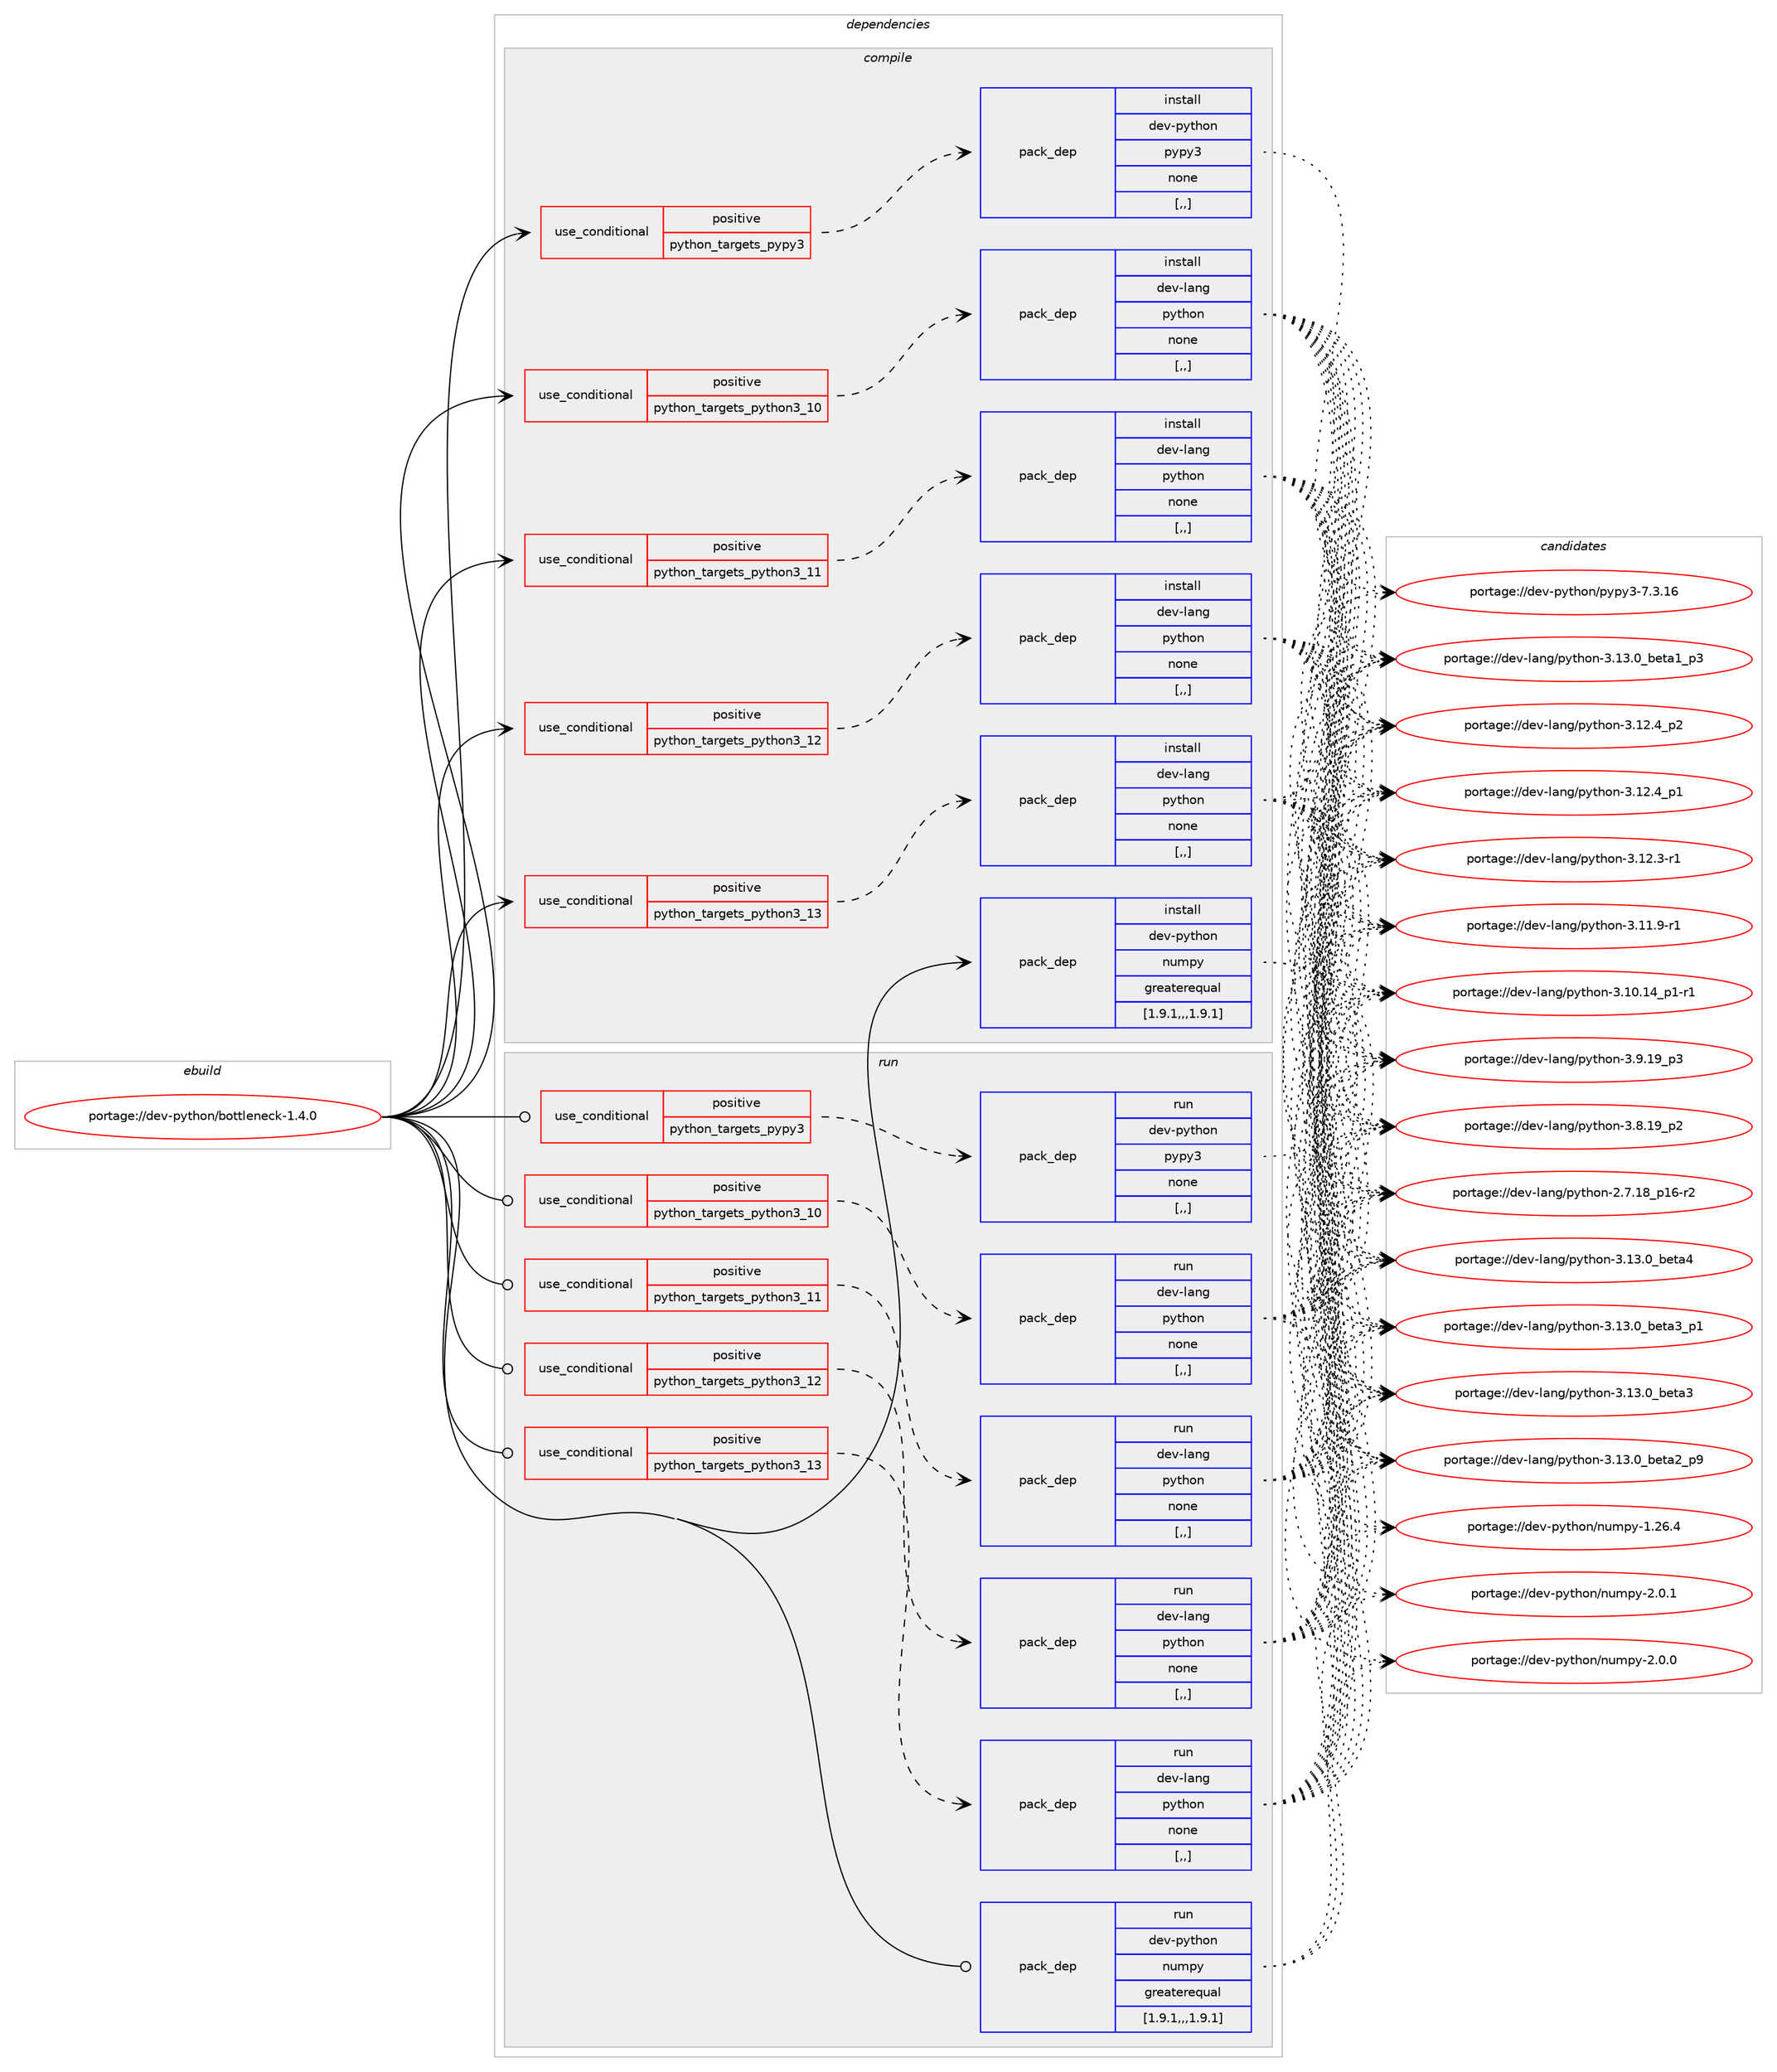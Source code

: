digraph prolog {

# *************
# Graph options
# *************

newrank=true;
concentrate=true;
compound=true;
graph [rankdir=LR,fontname=Helvetica,fontsize=10,ranksep=1.5];#, ranksep=2.5, nodesep=0.2];
edge  [arrowhead=vee];
node  [fontname=Helvetica,fontsize=10];

# **********
# The ebuild
# **********

subgraph cluster_leftcol {
color=gray;
label=<<i>ebuild</i>>;
id [label="portage://dev-python/bottleneck-1.4.0", color=red, width=4, href="../dev-python/bottleneck-1.4.0.svg"];
}

# ****************
# The dependencies
# ****************

subgraph cluster_midcol {
color=gray;
label=<<i>dependencies</i>>;
subgraph cluster_compile {
fillcolor="#eeeeee";
style=filled;
label=<<i>compile</i>>;
subgraph cond31479 {
dependency143318 [label=<<TABLE BORDER="0" CELLBORDER="1" CELLSPACING="0" CELLPADDING="4"><TR><TD ROWSPAN="3" CELLPADDING="10">use_conditional</TD></TR><TR><TD>positive</TD></TR><TR><TD>python_targets_pypy3</TD></TR></TABLE>>, shape=none, color=red];
subgraph pack110595 {
dependency143319 [label=<<TABLE BORDER="0" CELLBORDER="1" CELLSPACING="0" CELLPADDING="4" WIDTH="220"><TR><TD ROWSPAN="6" CELLPADDING="30">pack_dep</TD></TR><TR><TD WIDTH="110">install</TD></TR><TR><TD>dev-python</TD></TR><TR><TD>pypy3</TD></TR><TR><TD>none</TD></TR><TR><TD>[,,]</TD></TR></TABLE>>, shape=none, color=blue];
}
dependency143318:e -> dependency143319:w [weight=20,style="dashed",arrowhead="vee"];
}
id:e -> dependency143318:w [weight=20,style="solid",arrowhead="vee"];
subgraph cond31480 {
dependency143320 [label=<<TABLE BORDER="0" CELLBORDER="1" CELLSPACING="0" CELLPADDING="4"><TR><TD ROWSPAN="3" CELLPADDING="10">use_conditional</TD></TR><TR><TD>positive</TD></TR><TR><TD>python_targets_python3_10</TD></TR></TABLE>>, shape=none, color=red];
subgraph pack110596 {
dependency143321 [label=<<TABLE BORDER="0" CELLBORDER="1" CELLSPACING="0" CELLPADDING="4" WIDTH="220"><TR><TD ROWSPAN="6" CELLPADDING="30">pack_dep</TD></TR><TR><TD WIDTH="110">install</TD></TR><TR><TD>dev-lang</TD></TR><TR><TD>python</TD></TR><TR><TD>none</TD></TR><TR><TD>[,,]</TD></TR></TABLE>>, shape=none, color=blue];
}
dependency143320:e -> dependency143321:w [weight=20,style="dashed",arrowhead="vee"];
}
id:e -> dependency143320:w [weight=20,style="solid",arrowhead="vee"];
subgraph cond31481 {
dependency143322 [label=<<TABLE BORDER="0" CELLBORDER="1" CELLSPACING="0" CELLPADDING="4"><TR><TD ROWSPAN="3" CELLPADDING="10">use_conditional</TD></TR><TR><TD>positive</TD></TR><TR><TD>python_targets_python3_11</TD></TR></TABLE>>, shape=none, color=red];
subgraph pack110597 {
dependency143323 [label=<<TABLE BORDER="0" CELLBORDER="1" CELLSPACING="0" CELLPADDING="4" WIDTH="220"><TR><TD ROWSPAN="6" CELLPADDING="30">pack_dep</TD></TR><TR><TD WIDTH="110">install</TD></TR><TR><TD>dev-lang</TD></TR><TR><TD>python</TD></TR><TR><TD>none</TD></TR><TR><TD>[,,]</TD></TR></TABLE>>, shape=none, color=blue];
}
dependency143322:e -> dependency143323:w [weight=20,style="dashed",arrowhead="vee"];
}
id:e -> dependency143322:w [weight=20,style="solid",arrowhead="vee"];
subgraph cond31482 {
dependency143324 [label=<<TABLE BORDER="0" CELLBORDER="1" CELLSPACING="0" CELLPADDING="4"><TR><TD ROWSPAN="3" CELLPADDING="10">use_conditional</TD></TR><TR><TD>positive</TD></TR><TR><TD>python_targets_python3_12</TD></TR></TABLE>>, shape=none, color=red];
subgraph pack110598 {
dependency143325 [label=<<TABLE BORDER="0" CELLBORDER="1" CELLSPACING="0" CELLPADDING="4" WIDTH="220"><TR><TD ROWSPAN="6" CELLPADDING="30">pack_dep</TD></TR><TR><TD WIDTH="110">install</TD></TR><TR><TD>dev-lang</TD></TR><TR><TD>python</TD></TR><TR><TD>none</TD></TR><TR><TD>[,,]</TD></TR></TABLE>>, shape=none, color=blue];
}
dependency143324:e -> dependency143325:w [weight=20,style="dashed",arrowhead="vee"];
}
id:e -> dependency143324:w [weight=20,style="solid",arrowhead="vee"];
subgraph cond31483 {
dependency143326 [label=<<TABLE BORDER="0" CELLBORDER="1" CELLSPACING="0" CELLPADDING="4"><TR><TD ROWSPAN="3" CELLPADDING="10">use_conditional</TD></TR><TR><TD>positive</TD></TR><TR><TD>python_targets_python3_13</TD></TR></TABLE>>, shape=none, color=red];
subgraph pack110599 {
dependency143327 [label=<<TABLE BORDER="0" CELLBORDER="1" CELLSPACING="0" CELLPADDING="4" WIDTH="220"><TR><TD ROWSPAN="6" CELLPADDING="30">pack_dep</TD></TR><TR><TD WIDTH="110">install</TD></TR><TR><TD>dev-lang</TD></TR><TR><TD>python</TD></TR><TR><TD>none</TD></TR><TR><TD>[,,]</TD></TR></TABLE>>, shape=none, color=blue];
}
dependency143326:e -> dependency143327:w [weight=20,style="dashed",arrowhead="vee"];
}
id:e -> dependency143326:w [weight=20,style="solid",arrowhead="vee"];
subgraph pack110600 {
dependency143328 [label=<<TABLE BORDER="0" CELLBORDER="1" CELLSPACING="0" CELLPADDING="4" WIDTH="220"><TR><TD ROWSPAN="6" CELLPADDING="30">pack_dep</TD></TR><TR><TD WIDTH="110">install</TD></TR><TR><TD>dev-python</TD></TR><TR><TD>numpy</TD></TR><TR><TD>greaterequal</TD></TR><TR><TD>[1.9.1,,,1.9.1]</TD></TR></TABLE>>, shape=none, color=blue];
}
id:e -> dependency143328:w [weight=20,style="solid",arrowhead="vee"];
}
subgraph cluster_compileandrun {
fillcolor="#eeeeee";
style=filled;
label=<<i>compile and run</i>>;
}
subgraph cluster_run {
fillcolor="#eeeeee";
style=filled;
label=<<i>run</i>>;
subgraph cond31484 {
dependency143329 [label=<<TABLE BORDER="0" CELLBORDER="1" CELLSPACING="0" CELLPADDING="4"><TR><TD ROWSPAN="3" CELLPADDING="10">use_conditional</TD></TR><TR><TD>positive</TD></TR><TR><TD>python_targets_pypy3</TD></TR></TABLE>>, shape=none, color=red];
subgraph pack110601 {
dependency143330 [label=<<TABLE BORDER="0" CELLBORDER="1" CELLSPACING="0" CELLPADDING="4" WIDTH="220"><TR><TD ROWSPAN="6" CELLPADDING="30">pack_dep</TD></TR><TR><TD WIDTH="110">run</TD></TR><TR><TD>dev-python</TD></TR><TR><TD>pypy3</TD></TR><TR><TD>none</TD></TR><TR><TD>[,,]</TD></TR></TABLE>>, shape=none, color=blue];
}
dependency143329:e -> dependency143330:w [weight=20,style="dashed",arrowhead="vee"];
}
id:e -> dependency143329:w [weight=20,style="solid",arrowhead="odot"];
subgraph cond31485 {
dependency143331 [label=<<TABLE BORDER="0" CELLBORDER="1" CELLSPACING="0" CELLPADDING="4"><TR><TD ROWSPAN="3" CELLPADDING="10">use_conditional</TD></TR><TR><TD>positive</TD></TR><TR><TD>python_targets_python3_10</TD></TR></TABLE>>, shape=none, color=red];
subgraph pack110602 {
dependency143332 [label=<<TABLE BORDER="0" CELLBORDER="1" CELLSPACING="0" CELLPADDING="4" WIDTH="220"><TR><TD ROWSPAN="6" CELLPADDING="30">pack_dep</TD></TR><TR><TD WIDTH="110">run</TD></TR><TR><TD>dev-lang</TD></TR><TR><TD>python</TD></TR><TR><TD>none</TD></TR><TR><TD>[,,]</TD></TR></TABLE>>, shape=none, color=blue];
}
dependency143331:e -> dependency143332:w [weight=20,style="dashed",arrowhead="vee"];
}
id:e -> dependency143331:w [weight=20,style="solid",arrowhead="odot"];
subgraph cond31486 {
dependency143333 [label=<<TABLE BORDER="0" CELLBORDER="1" CELLSPACING="0" CELLPADDING="4"><TR><TD ROWSPAN="3" CELLPADDING="10">use_conditional</TD></TR><TR><TD>positive</TD></TR><TR><TD>python_targets_python3_11</TD></TR></TABLE>>, shape=none, color=red];
subgraph pack110603 {
dependency143334 [label=<<TABLE BORDER="0" CELLBORDER="1" CELLSPACING="0" CELLPADDING="4" WIDTH="220"><TR><TD ROWSPAN="6" CELLPADDING="30">pack_dep</TD></TR><TR><TD WIDTH="110">run</TD></TR><TR><TD>dev-lang</TD></TR><TR><TD>python</TD></TR><TR><TD>none</TD></TR><TR><TD>[,,]</TD></TR></TABLE>>, shape=none, color=blue];
}
dependency143333:e -> dependency143334:w [weight=20,style="dashed",arrowhead="vee"];
}
id:e -> dependency143333:w [weight=20,style="solid",arrowhead="odot"];
subgraph cond31487 {
dependency143335 [label=<<TABLE BORDER="0" CELLBORDER="1" CELLSPACING="0" CELLPADDING="4"><TR><TD ROWSPAN="3" CELLPADDING="10">use_conditional</TD></TR><TR><TD>positive</TD></TR><TR><TD>python_targets_python3_12</TD></TR></TABLE>>, shape=none, color=red];
subgraph pack110604 {
dependency143336 [label=<<TABLE BORDER="0" CELLBORDER="1" CELLSPACING="0" CELLPADDING="4" WIDTH="220"><TR><TD ROWSPAN="6" CELLPADDING="30">pack_dep</TD></TR><TR><TD WIDTH="110">run</TD></TR><TR><TD>dev-lang</TD></TR><TR><TD>python</TD></TR><TR><TD>none</TD></TR><TR><TD>[,,]</TD></TR></TABLE>>, shape=none, color=blue];
}
dependency143335:e -> dependency143336:w [weight=20,style="dashed",arrowhead="vee"];
}
id:e -> dependency143335:w [weight=20,style="solid",arrowhead="odot"];
subgraph cond31488 {
dependency143337 [label=<<TABLE BORDER="0" CELLBORDER="1" CELLSPACING="0" CELLPADDING="4"><TR><TD ROWSPAN="3" CELLPADDING="10">use_conditional</TD></TR><TR><TD>positive</TD></TR><TR><TD>python_targets_python3_13</TD></TR></TABLE>>, shape=none, color=red];
subgraph pack110605 {
dependency143338 [label=<<TABLE BORDER="0" CELLBORDER="1" CELLSPACING="0" CELLPADDING="4" WIDTH="220"><TR><TD ROWSPAN="6" CELLPADDING="30">pack_dep</TD></TR><TR><TD WIDTH="110">run</TD></TR><TR><TD>dev-lang</TD></TR><TR><TD>python</TD></TR><TR><TD>none</TD></TR><TR><TD>[,,]</TD></TR></TABLE>>, shape=none, color=blue];
}
dependency143337:e -> dependency143338:w [weight=20,style="dashed",arrowhead="vee"];
}
id:e -> dependency143337:w [weight=20,style="solid",arrowhead="odot"];
subgraph pack110606 {
dependency143339 [label=<<TABLE BORDER="0" CELLBORDER="1" CELLSPACING="0" CELLPADDING="4" WIDTH="220"><TR><TD ROWSPAN="6" CELLPADDING="30">pack_dep</TD></TR><TR><TD WIDTH="110">run</TD></TR><TR><TD>dev-python</TD></TR><TR><TD>numpy</TD></TR><TR><TD>greaterequal</TD></TR><TR><TD>[1.9.1,,,1.9.1]</TD></TR></TABLE>>, shape=none, color=blue];
}
id:e -> dependency143339:w [weight=20,style="solid",arrowhead="odot"];
}
}

# **************
# The candidates
# **************

subgraph cluster_choices {
rank=same;
color=gray;
label=<<i>candidates</i>>;

subgraph choice110595 {
color=black;
nodesep=1;
choice10010111845112121116104111110471121211121215145554651464954 [label="portage://dev-python/pypy3-7.3.16", color=red, width=4,href="../dev-python/pypy3-7.3.16.svg"];
dependency143319:e -> choice10010111845112121116104111110471121211121215145554651464954:w [style=dotted,weight="100"];
}
subgraph choice110596 {
color=black;
nodesep=1;
choice1001011184510897110103471121211161041111104551464951464895981011169752 [label="portage://dev-lang/python-3.13.0_beta4", color=red, width=4,href="../dev-lang/python-3.13.0_beta4.svg"];
choice10010111845108971101034711212111610411111045514649514648959810111697519511249 [label="portage://dev-lang/python-3.13.0_beta3_p1", color=red, width=4,href="../dev-lang/python-3.13.0_beta3_p1.svg"];
choice1001011184510897110103471121211161041111104551464951464895981011169751 [label="portage://dev-lang/python-3.13.0_beta3", color=red, width=4,href="../dev-lang/python-3.13.0_beta3.svg"];
choice10010111845108971101034711212111610411111045514649514648959810111697509511257 [label="portage://dev-lang/python-3.13.0_beta2_p9", color=red, width=4,href="../dev-lang/python-3.13.0_beta2_p9.svg"];
choice10010111845108971101034711212111610411111045514649514648959810111697499511251 [label="portage://dev-lang/python-3.13.0_beta1_p3", color=red, width=4,href="../dev-lang/python-3.13.0_beta1_p3.svg"];
choice100101118451089711010347112121116104111110455146495046529511250 [label="portage://dev-lang/python-3.12.4_p2", color=red, width=4,href="../dev-lang/python-3.12.4_p2.svg"];
choice100101118451089711010347112121116104111110455146495046529511249 [label="portage://dev-lang/python-3.12.4_p1", color=red, width=4,href="../dev-lang/python-3.12.4_p1.svg"];
choice100101118451089711010347112121116104111110455146495046514511449 [label="portage://dev-lang/python-3.12.3-r1", color=red, width=4,href="../dev-lang/python-3.12.3-r1.svg"];
choice100101118451089711010347112121116104111110455146494946574511449 [label="portage://dev-lang/python-3.11.9-r1", color=red, width=4,href="../dev-lang/python-3.11.9-r1.svg"];
choice100101118451089711010347112121116104111110455146494846495295112494511449 [label="portage://dev-lang/python-3.10.14_p1-r1", color=red, width=4,href="../dev-lang/python-3.10.14_p1-r1.svg"];
choice100101118451089711010347112121116104111110455146574649579511251 [label="portage://dev-lang/python-3.9.19_p3", color=red, width=4,href="../dev-lang/python-3.9.19_p3.svg"];
choice100101118451089711010347112121116104111110455146564649579511250 [label="portage://dev-lang/python-3.8.19_p2", color=red, width=4,href="../dev-lang/python-3.8.19_p2.svg"];
choice100101118451089711010347112121116104111110455046554649569511249544511450 [label="portage://dev-lang/python-2.7.18_p16-r2", color=red, width=4,href="../dev-lang/python-2.7.18_p16-r2.svg"];
dependency143321:e -> choice1001011184510897110103471121211161041111104551464951464895981011169752:w [style=dotted,weight="100"];
dependency143321:e -> choice10010111845108971101034711212111610411111045514649514648959810111697519511249:w [style=dotted,weight="100"];
dependency143321:e -> choice1001011184510897110103471121211161041111104551464951464895981011169751:w [style=dotted,weight="100"];
dependency143321:e -> choice10010111845108971101034711212111610411111045514649514648959810111697509511257:w [style=dotted,weight="100"];
dependency143321:e -> choice10010111845108971101034711212111610411111045514649514648959810111697499511251:w [style=dotted,weight="100"];
dependency143321:e -> choice100101118451089711010347112121116104111110455146495046529511250:w [style=dotted,weight="100"];
dependency143321:e -> choice100101118451089711010347112121116104111110455146495046529511249:w [style=dotted,weight="100"];
dependency143321:e -> choice100101118451089711010347112121116104111110455146495046514511449:w [style=dotted,weight="100"];
dependency143321:e -> choice100101118451089711010347112121116104111110455146494946574511449:w [style=dotted,weight="100"];
dependency143321:e -> choice100101118451089711010347112121116104111110455146494846495295112494511449:w [style=dotted,weight="100"];
dependency143321:e -> choice100101118451089711010347112121116104111110455146574649579511251:w [style=dotted,weight="100"];
dependency143321:e -> choice100101118451089711010347112121116104111110455146564649579511250:w [style=dotted,weight="100"];
dependency143321:e -> choice100101118451089711010347112121116104111110455046554649569511249544511450:w [style=dotted,weight="100"];
}
subgraph choice110597 {
color=black;
nodesep=1;
choice1001011184510897110103471121211161041111104551464951464895981011169752 [label="portage://dev-lang/python-3.13.0_beta4", color=red, width=4,href="../dev-lang/python-3.13.0_beta4.svg"];
choice10010111845108971101034711212111610411111045514649514648959810111697519511249 [label="portage://dev-lang/python-3.13.0_beta3_p1", color=red, width=4,href="../dev-lang/python-3.13.0_beta3_p1.svg"];
choice1001011184510897110103471121211161041111104551464951464895981011169751 [label="portage://dev-lang/python-3.13.0_beta3", color=red, width=4,href="../dev-lang/python-3.13.0_beta3.svg"];
choice10010111845108971101034711212111610411111045514649514648959810111697509511257 [label="portage://dev-lang/python-3.13.0_beta2_p9", color=red, width=4,href="../dev-lang/python-3.13.0_beta2_p9.svg"];
choice10010111845108971101034711212111610411111045514649514648959810111697499511251 [label="portage://dev-lang/python-3.13.0_beta1_p3", color=red, width=4,href="../dev-lang/python-3.13.0_beta1_p3.svg"];
choice100101118451089711010347112121116104111110455146495046529511250 [label="portage://dev-lang/python-3.12.4_p2", color=red, width=4,href="../dev-lang/python-3.12.4_p2.svg"];
choice100101118451089711010347112121116104111110455146495046529511249 [label="portage://dev-lang/python-3.12.4_p1", color=red, width=4,href="../dev-lang/python-3.12.4_p1.svg"];
choice100101118451089711010347112121116104111110455146495046514511449 [label="portage://dev-lang/python-3.12.3-r1", color=red, width=4,href="../dev-lang/python-3.12.3-r1.svg"];
choice100101118451089711010347112121116104111110455146494946574511449 [label="portage://dev-lang/python-3.11.9-r1", color=red, width=4,href="../dev-lang/python-3.11.9-r1.svg"];
choice100101118451089711010347112121116104111110455146494846495295112494511449 [label="portage://dev-lang/python-3.10.14_p1-r1", color=red, width=4,href="../dev-lang/python-3.10.14_p1-r1.svg"];
choice100101118451089711010347112121116104111110455146574649579511251 [label="portage://dev-lang/python-3.9.19_p3", color=red, width=4,href="../dev-lang/python-3.9.19_p3.svg"];
choice100101118451089711010347112121116104111110455146564649579511250 [label="portage://dev-lang/python-3.8.19_p2", color=red, width=4,href="../dev-lang/python-3.8.19_p2.svg"];
choice100101118451089711010347112121116104111110455046554649569511249544511450 [label="portage://dev-lang/python-2.7.18_p16-r2", color=red, width=4,href="../dev-lang/python-2.7.18_p16-r2.svg"];
dependency143323:e -> choice1001011184510897110103471121211161041111104551464951464895981011169752:w [style=dotted,weight="100"];
dependency143323:e -> choice10010111845108971101034711212111610411111045514649514648959810111697519511249:w [style=dotted,weight="100"];
dependency143323:e -> choice1001011184510897110103471121211161041111104551464951464895981011169751:w [style=dotted,weight="100"];
dependency143323:e -> choice10010111845108971101034711212111610411111045514649514648959810111697509511257:w [style=dotted,weight="100"];
dependency143323:e -> choice10010111845108971101034711212111610411111045514649514648959810111697499511251:w [style=dotted,weight="100"];
dependency143323:e -> choice100101118451089711010347112121116104111110455146495046529511250:w [style=dotted,weight="100"];
dependency143323:e -> choice100101118451089711010347112121116104111110455146495046529511249:w [style=dotted,weight="100"];
dependency143323:e -> choice100101118451089711010347112121116104111110455146495046514511449:w [style=dotted,weight="100"];
dependency143323:e -> choice100101118451089711010347112121116104111110455146494946574511449:w [style=dotted,weight="100"];
dependency143323:e -> choice100101118451089711010347112121116104111110455146494846495295112494511449:w [style=dotted,weight="100"];
dependency143323:e -> choice100101118451089711010347112121116104111110455146574649579511251:w [style=dotted,weight="100"];
dependency143323:e -> choice100101118451089711010347112121116104111110455146564649579511250:w [style=dotted,weight="100"];
dependency143323:e -> choice100101118451089711010347112121116104111110455046554649569511249544511450:w [style=dotted,weight="100"];
}
subgraph choice110598 {
color=black;
nodesep=1;
choice1001011184510897110103471121211161041111104551464951464895981011169752 [label="portage://dev-lang/python-3.13.0_beta4", color=red, width=4,href="../dev-lang/python-3.13.0_beta4.svg"];
choice10010111845108971101034711212111610411111045514649514648959810111697519511249 [label="portage://dev-lang/python-3.13.0_beta3_p1", color=red, width=4,href="../dev-lang/python-3.13.0_beta3_p1.svg"];
choice1001011184510897110103471121211161041111104551464951464895981011169751 [label="portage://dev-lang/python-3.13.0_beta3", color=red, width=4,href="../dev-lang/python-3.13.0_beta3.svg"];
choice10010111845108971101034711212111610411111045514649514648959810111697509511257 [label="portage://dev-lang/python-3.13.0_beta2_p9", color=red, width=4,href="../dev-lang/python-3.13.0_beta2_p9.svg"];
choice10010111845108971101034711212111610411111045514649514648959810111697499511251 [label="portage://dev-lang/python-3.13.0_beta1_p3", color=red, width=4,href="../dev-lang/python-3.13.0_beta1_p3.svg"];
choice100101118451089711010347112121116104111110455146495046529511250 [label="portage://dev-lang/python-3.12.4_p2", color=red, width=4,href="../dev-lang/python-3.12.4_p2.svg"];
choice100101118451089711010347112121116104111110455146495046529511249 [label="portage://dev-lang/python-3.12.4_p1", color=red, width=4,href="../dev-lang/python-3.12.4_p1.svg"];
choice100101118451089711010347112121116104111110455146495046514511449 [label="portage://dev-lang/python-3.12.3-r1", color=red, width=4,href="../dev-lang/python-3.12.3-r1.svg"];
choice100101118451089711010347112121116104111110455146494946574511449 [label="portage://dev-lang/python-3.11.9-r1", color=red, width=4,href="../dev-lang/python-3.11.9-r1.svg"];
choice100101118451089711010347112121116104111110455146494846495295112494511449 [label="portage://dev-lang/python-3.10.14_p1-r1", color=red, width=4,href="../dev-lang/python-3.10.14_p1-r1.svg"];
choice100101118451089711010347112121116104111110455146574649579511251 [label="portage://dev-lang/python-3.9.19_p3", color=red, width=4,href="../dev-lang/python-3.9.19_p3.svg"];
choice100101118451089711010347112121116104111110455146564649579511250 [label="portage://dev-lang/python-3.8.19_p2", color=red, width=4,href="../dev-lang/python-3.8.19_p2.svg"];
choice100101118451089711010347112121116104111110455046554649569511249544511450 [label="portage://dev-lang/python-2.7.18_p16-r2", color=red, width=4,href="../dev-lang/python-2.7.18_p16-r2.svg"];
dependency143325:e -> choice1001011184510897110103471121211161041111104551464951464895981011169752:w [style=dotted,weight="100"];
dependency143325:e -> choice10010111845108971101034711212111610411111045514649514648959810111697519511249:w [style=dotted,weight="100"];
dependency143325:e -> choice1001011184510897110103471121211161041111104551464951464895981011169751:w [style=dotted,weight="100"];
dependency143325:e -> choice10010111845108971101034711212111610411111045514649514648959810111697509511257:w [style=dotted,weight="100"];
dependency143325:e -> choice10010111845108971101034711212111610411111045514649514648959810111697499511251:w [style=dotted,weight="100"];
dependency143325:e -> choice100101118451089711010347112121116104111110455146495046529511250:w [style=dotted,weight="100"];
dependency143325:e -> choice100101118451089711010347112121116104111110455146495046529511249:w [style=dotted,weight="100"];
dependency143325:e -> choice100101118451089711010347112121116104111110455146495046514511449:w [style=dotted,weight="100"];
dependency143325:e -> choice100101118451089711010347112121116104111110455146494946574511449:w [style=dotted,weight="100"];
dependency143325:e -> choice100101118451089711010347112121116104111110455146494846495295112494511449:w [style=dotted,weight="100"];
dependency143325:e -> choice100101118451089711010347112121116104111110455146574649579511251:w [style=dotted,weight="100"];
dependency143325:e -> choice100101118451089711010347112121116104111110455146564649579511250:w [style=dotted,weight="100"];
dependency143325:e -> choice100101118451089711010347112121116104111110455046554649569511249544511450:w [style=dotted,weight="100"];
}
subgraph choice110599 {
color=black;
nodesep=1;
choice1001011184510897110103471121211161041111104551464951464895981011169752 [label="portage://dev-lang/python-3.13.0_beta4", color=red, width=4,href="../dev-lang/python-3.13.0_beta4.svg"];
choice10010111845108971101034711212111610411111045514649514648959810111697519511249 [label="portage://dev-lang/python-3.13.0_beta3_p1", color=red, width=4,href="../dev-lang/python-3.13.0_beta3_p1.svg"];
choice1001011184510897110103471121211161041111104551464951464895981011169751 [label="portage://dev-lang/python-3.13.0_beta3", color=red, width=4,href="../dev-lang/python-3.13.0_beta3.svg"];
choice10010111845108971101034711212111610411111045514649514648959810111697509511257 [label="portage://dev-lang/python-3.13.0_beta2_p9", color=red, width=4,href="../dev-lang/python-3.13.0_beta2_p9.svg"];
choice10010111845108971101034711212111610411111045514649514648959810111697499511251 [label="portage://dev-lang/python-3.13.0_beta1_p3", color=red, width=4,href="../dev-lang/python-3.13.0_beta1_p3.svg"];
choice100101118451089711010347112121116104111110455146495046529511250 [label="portage://dev-lang/python-3.12.4_p2", color=red, width=4,href="../dev-lang/python-3.12.4_p2.svg"];
choice100101118451089711010347112121116104111110455146495046529511249 [label="portage://dev-lang/python-3.12.4_p1", color=red, width=4,href="../dev-lang/python-3.12.4_p1.svg"];
choice100101118451089711010347112121116104111110455146495046514511449 [label="portage://dev-lang/python-3.12.3-r1", color=red, width=4,href="../dev-lang/python-3.12.3-r1.svg"];
choice100101118451089711010347112121116104111110455146494946574511449 [label="portage://dev-lang/python-3.11.9-r1", color=red, width=4,href="../dev-lang/python-3.11.9-r1.svg"];
choice100101118451089711010347112121116104111110455146494846495295112494511449 [label="portage://dev-lang/python-3.10.14_p1-r1", color=red, width=4,href="../dev-lang/python-3.10.14_p1-r1.svg"];
choice100101118451089711010347112121116104111110455146574649579511251 [label="portage://dev-lang/python-3.9.19_p3", color=red, width=4,href="../dev-lang/python-3.9.19_p3.svg"];
choice100101118451089711010347112121116104111110455146564649579511250 [label="portage://dev-lang/python-3.8.19_p2", color=red, width=4,href="../dev-lang/python-3.8.19_p2.svg"];
choice100101118451089711010347112121116104111110455046554649569511249544511450 [label="portage://dev-lang/python-2.7.18_p16-r2", color=red, width=4,href="../dev-lang/python-2.7.18_p16-r2.svg"];
dependency143327:e -> choice1001011184510897110103471121211161041111104551464951464895981011169752:w [style=dotted,weight="100"];
dependency143327:e -> choice10010111845108971101034711212111610411111045514649514648959810111697519511249:w [style=dotted,weight="100"];
dependency143327:e -> choice1001011184510897110103471121211161041111104551464951464895981011169751:w [style=dotted,weight="100"];
dependency143327:e -> choice10010111845108971101034711212111610411111045514649514648959810111697509511257:w [style=dotted,weight="100"];
dependency143327:e -> choice10010111845108971101034711212111610411111045514649514648959810111697499511251:w [style=dotted,weight="100"];
dependency143327:e -> choice100101118451089711010347112121116104111110455146495046529511250:w [style=dotted,weight="100"];
dependency143327:e -> choice100101118451089711010347112121116104111110455146495046529511249:w [style=dotted,weight="100"];
dependency143327:e -> choice100101118451089711010347112121116104111110455146495046514511449:w [style=dotted,weight="100"];
dependency143327:e -> choice100101118451089711010347112121116104111110455146494946574511449:w [style=dotted,weight="100"];
dependency143327:e -> choice100101118451089711010347112121116104111110455146494846495295112494511449:w [style=dotted,weight="100"];
dependency143327:e -> choice100101118451089711010347112121116104111110455146574649579511251:w [style=dotted,weight="100"];
dependency143327:e -> choice100101118451089711010347112121116104111110455146564649579511250:w [style=dotted,weight="100"];
dependency143327:e -> choice100101118451089711010347112121116104111110455046554649569511249544511450:w [style=dotted,weight="100"];
}
subgraph choice110600 {
color=black;
nodesep=1;
choice1001011184511212111610411111047110117109112121455046484649 [label="portage://dev-python/numpy-2.0.1", color=red, width=4,href="../dev-python/numpy-2.0.1.svg"];
choice1001011184511212111610411111047110117109112121455046484648 [label="portage://dev-python/numpy-2.0.0", color=red, width=4,href="../dev-python/numpy-2.0.0.svg"];
choice100101118451121211161041111104711011710911212145494650544652 [label="portage://dev-python/numpy-1.26.4", color=red, width=4,href="../dev-python/numpy-1.26.4.svg"];
dependency143328:e -> choice1001011184511212111610411111047110117109112121455046484649:w [style=dotted,weight="100"];
dependency143328:e -> choice1001011184511212111610411111047110117109112121455046484648:w [style=dotted,weight="100"];
dependency143328:e -> choice100101118451121211161041111104711011710911212145494650544652:w [style=dotted,weight="100"];
}
subgraph choice110601 {
color=black;
nodesep=1;
choice10010111845112121116104111110471121211121215145554651464954 [label="portage://dev-python/pypy3-7.3.16", color=red, width=4,href="../dev-python/pypy3-7.3.16.svg"];
dependency143330:e -> choice10010111845112121116104111110471121211121215145554651464954:w [style=dotted,weight="100"];
}
subgraph choice110602 {
color=black;
nodesep=1;
choice1001011184510897110103471121211161041111104551464951464895981011169752 [label="portage://dev-lang/python-3.13.0_beta4", color=red, width=4,href="../dev-lang/python-3.13.0_beta4.svg"];
choice10010111845108971101034711212111610411111045514649514648959810111697519511249 [label="portage://dev-lang/python-3.13.0_beta3_p1", color=red, width=4,href="../dev-lang/python-3.13.0_beta3_p1.svg"];
choice1001011184510897110103471121211161041111104551464951464895981011169751 [label="portage://dev-lang/python-3.13.0_beta3", color=red, width=4,href="../dev-lang/python-3.13.0_beta3.svg"];
choice10010111845108971101034711212111610411111045514649514648959810111697509511257 [label="portage://dev-lang/python-3.13.0_beta2_p9", color=red, width=4,href="../dev-lang/python-3.13.0_beta2_p9.svg"];
choice10010111845108971101034711212111610411111045514649514648959810111697499511251 [label="portage://dev-lang/python-3.13.0_beta1_p3", color=red, width=4,href="../dev-lang/python-3.13.0_beta1_p3.svg"];
choice100101118451089711010347112121116104111110455146495046529511250 [label="portage://dev-lang/python-3.12.4_p2", color=red, width=4,href="../dev-lang/python-3.12.4_p2.svg"];
choice100101118451089711010347112121116104111110455146495046529511249 [label="portage://dev-lang/python-3.12.4_p1", color=red, width=4,href="../dev-lang/python-3.12.4_p1.svg"];
choice100101118451089711010347112121116104111110455146495046514511449 [label="portage://dev-lang/python-3.12.3-r1", color=red, width=4,href="../dev-lang/python-3.12.3-r1.svg"];
choice100101118451089711010347112121116104111110455146494946574511449 [label="portage://dev-lang/python-3.11.9-r1", color=red, width=4,href="../dev-lang/python-3.11.9-r1.svg"];
choice100101118451089711010347112121116104111110455146494846495295112494511449 [label="portage://dev-lang/python-3.10.14_p1-r1", color=red, width=4,href="../dev-lang/python-3.10.14_p1-r1.svg"];
choice100101118451089711010347112121116104111110455146574649579511251 [label="portage://dev-lang/python-3.9.19_p3", color=red, width=4,href="../dev-lang/python-3.9.19_p3.svg"];
choice100101118451089711010347112121116104111110455146564649579511250 [label="portage://dev-lang/python-3.8.19_p2", color=red, width=4,href="../dev-lang/python-3.8.19_p2.svg"];
choice100101118451089711010347112121116104111110455046554649569511249544511450 [label="portage://dev-lang/python-2.7.18_p16-r2", color=red, width=4,href="../dev-lang/python-2.7.18_p16-r2.svg"];
dependency143332:e -> choice1001011184510897110103471121211161041111104551464951464895981011169752:w [style=dotted,weight="100"];
dependency143332:e -> choice10010111845108971101034711212111610411111045514649514648959810111697519511249:w [style=dotted,weight="100"];
dependency143332:e -> choice1001011184510897110103471121211161041111104551464951464895981011169751:w [style=dotted,weight="100"];
dependency143332:e -> choice10010111845108971101034711212111610411111045514649514648959810111697509511257:w [style=dotted,weight="100"];
dependency143332:e -> choice10010111845108971101034711212111610411111045514649514648959810111697499511251:w [style=dotted,weight="100"];
dependency143332:e -> choice100101118451089711010347112121116104111110455146495046529511250:w [style=dotted,weight="100"];
dependency143332:e -> choice100101118451089711010347112121116104111110455146495046529511249:w [style=dotted,weight="100"];
dependency143332:e -> choice100101118451089711010347112121116104111110455146495046514511449:w [style=dotted,weight="100"];
dependency143332:e -> choice100101118451089711010347112121116104111110455146494946574511449:w [style=dotted,weight="100"];
dependency143332:e -> choice100101118451089711010347112121116104111110455146494846495295112494511449:w [style=dotted,weight="100"];
dependency143332:e -> choice100101118451089711010347112121116104111110455146574649579511251:w [style=dotted,weight="100"];
dependency143332:e -> choice100101118451089711010347112121116104111110455146564649579511250:w [style=dotted,weight="100"];
dependency143332:e -> choice100101118451089711010347112121116104111110455046554649569511249544511450:w [style=dotted,weight="100"];
}
subgraph choice110603 {
color=black;
nodesep=1;
choice1001011184510897110103471121211161041111104551464951464895981011169752 [label="portage://dev-lang/python-3.13.0_beta4", color=red, width=4,href="../dev-lang/python-3.13.0_beta4.svg"];
choice10010111845108971101034711212111610411111045514649514648959810111697519511249 [label="portage://dev-lang/python-3.13.0_beta3_p1", color=red, width=4,href="../dev-lang/python-3.13.0_beta3_p1.svg"];
choice1001011184510897110103471121211161041111104551464951464895981011169751 [label="portage://dev-lang/python-3.13.0_beta3", color=red, width=4,href="../dev-lang/python-3.13.0_beta3.svg"];
choice10010111845108971101034711212111610411111045514649514648959810111697509511257 [label="portage://dev-lang/python-3.13.0_beta2_p9", color=red, width=4,href="../dev-lang/python-3.13.0_beta2_p9.svg"];
choice10010111845108971101034711212111610411111045514649514648959810111697499511251 [label="portage://dev-lang/python-3.13.0_beta1_p3", color=red, width=4,href="../dev-lang/python-3.13.0_beta1_p3.svg"];
choice100101118451089711010347112121116104111110455146495046529511250 [label="portage://dev-lang/python-3.12.4_p2", color=red, width=4,href="../dev-lang/python-3.12.4_p2.svg"];
choice100101118451089711010347112121116104111110455146495046529511249 [label="portage://dev-lang/python-3.12.4_p1", color=red, width=4,href="../dev-lang/python-3.12.4_p1.svg"];
choice100101118451089711010347112121116104111110455146495046514511449 [label="portage://dev-lang/python-3.12.3-r1", color=red, width=4,href="../dev-lang/python-3.12.3-r1.svg"];
choice100101118451089711010347112121116104111110455146494946574511449 [label="portage://dev-lang/python-3.11.9-r1", color=red, width=4,href="../dev-lang/python-3.11.9-r1.svg"];
choice100101118451089711010347112121116104111110455146494846495295112494511449 [label="portage://dev-lang/python-3.10.14_p1-r1", color=red, width=4,href="../dev-lang/python-3.10.14_p1-r1.svg"];
choice100101118451089711010347112121116104111110455146574649579511251 [label="portage://dev-lang/python-3.9.19_p3", color=red, width=4,href="../dev-lang/python-3.9.19_p3.svg"];
choice100101118451089711010347112121116104111110455146564649579511250 [label="portage://dev-lang/python-3.8.19_p2", color=red, width=4,href="../dev-lang/python-3.8.19_p2.svg"];
choice100101118451089711010347112121116104111110455046554649569511249544511450 [label="portage://dev-lang/python-2.7.18_p16-r2", color=red, width=4,href="../dev-lang/python-2.7.18_p16-r2.svg"];
dependency143334:e -> choice1001011184510897110103471121211161041111104551464951464895981011169752:w [style=dotted,weight="100"];
dependency143334:e -> choice10010111845108971101034711212111610411111045514649514648959810111697519511249:w [style=dotted,weight="100"];
dependency143334:e -> choice1001011184510897110103471121211161041111104551464951464895981011169751:w [style=dotted,weight="100"];
dependency143334:e -> choice10010111845108971101034711212111610411111045514649514648959810111697509511257:w [style=dotted,weight="100"];
dependency143334:e -> choice10010111845108971101034711212111610411111045514649514648959810111697499511251:w [style=dotted,weight="100"];
dependency143334:e -> choice100101118451089711010347112121116104111110455146495046529511250:w [style=dotted,weight="100"];
dependency143334:e -> choice100101118451089711010347112121116104111110455146495046529511249:w [style=dotted,weight="100"];
dependency143334:e -> choice100101118451089711010347112121116104111110455146495046514511449:w [style=dotted,weight="100"];
dependency143334:e -> choice100101118451089711010347112121116104111110455146494946574511449:w [style=dotted,weight="100"];
dependency143334:e -> choice100101118451089711010347112121116104111110455146494846495295112494511449:w [style=dotted,weight="100"];
dependency143334:e -> choice100101118451089711010347112121116104111110455146574649579511251:w [style=dotted,weight="100"];
dependency143334:e -> choice100101118451089711010347112121116104111110455146564649579511250:w [style=dotted,weight="100"];
dependency143334:e -> choice100101118451089711010347112121116104111110455046554649569511249544511450:w [style=dotted,weight="100"];
}
subgraph choice110604 {
color=black;
nodesep=1;
choice1001011184510897110103471121211161041111104551464951464895981011169752 [label="portage://dev-lang/python-3.13.0_beta4", color=red, width=4,href="../dev-lang/python-3.13.0_beta4.svg"];
choice10010111845108971101034711212111610411111045514649514648959810111697519511249 [label="portage://dev-lang/python-3.13.0_beta3_p1", color=red, width=4,href="../dev-lang/python-3.13.0_beta3_p1.svg"];
choice1001011184510897110103471121211161041111104551464951464895981011169751 [label="portage://dev-lang/python-3.13.0_beta3", color=red, width=4,href="../dev-lang/python-3.13.0_beta3.svg"];
choice10010111845108971101034711212111610411111045514649514648959810111697509511257 [label="portage://dev-lang/python-3.13.0_beta2_p9", color=red, width=4,href="../dev-lang/python-3.13.0_beta2_p9.svg"];
choice10010111845108971101034711212111610411111045514649514648959810111697499511251 [label="portage://dev-lang/python-3.13.0_beta1_p3", color=red, width=4,href="../dev-lang/python-3.13.0_beta1_p3.svg"];
choice100101118451089711010347112121116104111110455146495046529511250 [label="portage://dev-lang/python-3.12.4_p2", color=red, width=4,href="../dev-lang/python-3.12.4_p2.svg"];
choice100101118451089711010347112121116104111110455146495046529511249 [label="portage://dev-lang/python-3.12.4_p1", color=red, width=4,href="../dev-lang/python-3.12.4_p1.svg"];
choice100101118451089711010347112121116104111110455146495046514511449 [label="portage://dev-lang/python-3.12.3-r1", color=red, width=4,href="../dev-lang/python-3.12.3-r1.svg"];
choice100101118451089711010347112121116104111110455146494946574511449 [label="portage://dev-lang/python-3.11.9-r1", color=red, width=4,href="../dev-lang/python-3.11.9-r1.svg"];
choice100101118451089711010347112121116104111110455146494846495295112494511449 [label="portage://dev-lang/python-3.10.14_p1-r1", color=red, width=4,href="../dev-lang/python-3.10.14_p1-r1.svg"];
choice100101118451089711010347112121116104111110455146574649579511251 [label="portage://dev-lang/python-3.9.19_p3", color=red, width=4,href="../dev-lang/python-3.9.19_p3.svg"];
choice100101118451089711010347112121116104111110455146564649579511250 [label="portage://dev-lang/python-3.8.19_p2", color=red, width=4,href="../dev-lang/python-3.8.19_p2.svg"];
choice100101118451089711010347112121116104111110455046554649569511249544511450 [label="portage://dev-lang/python-2.7.18_p16-r2", color=red, width=4,href="../dev-lang/python-2.7.18_p16-r2.svg"];
dependency143336:e -> choice1001011184510897110103471121211161041111104551464951464895981011169752:w [style=dotted,weight="100"];
dependency143336:e -> choice10010111845108971101034711212111610411111045514649514648959810111697519511249:w [style=dotted,weight="100"];
dependency143336:e -> choice1001011184510897110103471121211161041111104551464951464895981011169751:w [style=dotted,weight="100"];
dependency143336:e -> choice10010111845108971101034711212111610411111045514649514648959810111697509511257:w [style=dotted,weight="100"];
dependency143336:e -> choice10010111845108971101034711212111610411111045514649514648959810111697499511251:w [style=dotted,weight="100"];
dependency143336:e -> choice100101118451089711010347112121116104111110455146495046529511250:w [style=dotted,weight="100"];
dependency143336:e -> choice100101118451089711010347112121116104111110455146495046529511249:w [style=dotted,weight="100"];
dependency143336:e -> choice100101118451089711010347112121116104111110455146495046514511449:w [style=dotted,weight="100"];
dependency143336:e -> choice100101118451089711010347112121116104111110455146494946574511449:w [style=dotted,weight="100"];
dependency143336:e -> choice100101118451089711010347112121116104111110455146494846495295112494511449:w [style=dotted,weight="100"];
dependency143336:e -> choice100101118451089711010347112121116104111110455146574649579511251:w [style=dotted,weight="100"];
dependency143336:e -> choice100101118451089711010347112121116104111110455146564649579511250:w [style=dotted,weight="100"];
dependency143336:e -> choice100101118451089711010347112121116104111110455046554649569511249544511450:w [style=dotted,weight="100"];
}
subgraph choice110605 {
color=black;
nodesep=1;
choice1001011184510897110103471121211161041111104551464951464895981011169752 [label="portage://dev-lang/python-3.13.0_beta4", color=red, width=4,href="../dev-lang/python-3.13.0_beta4.svg"];
choice10010111845108971101034711212111610411111045514649514648959810111697519511249 [label="portage://dev-lang/python-3.13.0_beta3_p1", color=red, width=4,href="../dev-lang/python-3.13.0_beta3_p1.svg"];
choice1001011184510897110103471121211161041111104551464951464895981011169751 [label="portage://dev-lang/python-3.13.0_beta3", color=red, width=4,href="../dev-lang/python-3.13.0_beta3.svg"];
choice10010111845108971101034711212111610411111045514649514648959810111697509511257 [label="portage://dev-lang/python-3.13.0_beta2_p9", color=red, width=4,href="../dev-lang/python-3.13.0_beta2_p9.svg"];
choice10010111845108971101034711212111610411111045514649514648959810111697499511251 [label="portage://dev-lang/python-3.13.0_beta1_p3", color=red, width=4,href="../dev-lang/python-3.13.0_beta1_p3.svg"];
choice100101118451089711010347112121116104111110455146495046529511250 [label="portage://dev-lang/python-3.12.4_p2", color=red, width=4,href="../dev-lang/python-3.12.4_p2.svg"];
choice100101118451089711010347112121116104111110455146495046529511249 [label="portage://dev-lang/python-3.12.4_p1", color=red, width=4,href="../dev-lang/python-3.12.4_p1.svg"];
choice100101118451089711010347112121116104111110455146495046514511449 [label="portage://dev-lang/python-3.12.3-r1", color=red, width=4,href="../dev-lang/python-3.12.3-r1.svg"];
choice100101118451089711010347112121116104111110455146494946574511449 [label="portage://dev-lang/python-3.11.9-r1", color=red, width=4,href="../dev-lang/python-3.11.9-r1.svg"];
choice100101118451089711010347112121116104111110455146494846495295112494511449 [label="portage://dev-lang/python-3.10.14_p1-r1", color=red, width=4,href="../dev-lang/python-3.10.14_p1-r1.svg"];
choice100101118451089711010347112121116104111110455146574649579511251 [label="portage://dev-lang/python-3.9.19_p3", color=red, width=4,href="../dev-lang/python-3.9.19_p3.svg"];
choice100101118451089711010347112121116104111110455146564649579511250 [label="portage://dev-lang/python-3.8.19_p2", color=red, width=4,href="../dev-lang/python-3.8.19_p2.svg"];
choice100101118451089711010347112121116104111110455046554649569511249544511450 [label="portage://dev-lang/python-2.7.18_p16-r2", color=red, width=4,href="../dev-lang/python-2.7.18_p16-r2.svg"];
dependency143338:e -> choice1001011184510897110103471121211161041111104551464951464895981011169752:w [style=dotted,weight="100"];
dependency143338:e -> choice10010111845108971101034711212111610411111045514649514648959810111697519511249:w [style=dotted,weight="100"];
dependency143338:e -> choice1001011184510897110103471121211161041111104551464951464895981011169751:w [style=dotted,weight="100"];
dependency143338:e -> choice10010111845108971101034711212111610411111045514649514648959810111697509511257:w [style=dotted,weight="100"];
dependency143338:e -> choice10010111845108971101034711212111610411111045514649514648959810111697499511251:w [style=dotted,weight="100"];
dependency143338:e -> choice100101118451089711010347112121116104111110455146495046529511250:w [style=dotted,weight="100"];
dependency143338:e -> choice100101118451089711010347112121116104111110455146495046529511249:w [style=dotted,weight="100"];
dependency143338:e -> choice100101118451089711010347112121116104111110455146495046514511449:w [style=dotted,weight="100"];
dependency143338:e -> choice100101118451089711010347112121116104111110455146494946574511449:w [style=dotted,weight="100"];
dependency143338:e -> choice100101118451089711010347112121116104111110455146494846495295112494511449:w [style=dotted,weight="100"];
dependency143338:e -> choice100101118451089711010347112121116104111110455146574649579511251:w [style=dotted,weight="100"];
dependency143338:e -> choice100101118451089711010347112121116104111110455146564649579511250:w [style=dotted,weight="100"];
dependency143338:e -> choice100101118451089711010347112121116104111110455046554649569511249544511450:w [style=dotted,weight="100"];
}
subgraph choice110606 {
color=black;
nodesep=1;
choice1001011184511212111610411111047110117109112121455046484649 [label="portage://dev-python/numpy-2.0.1", color=red, width=4,href="../dev-python/numpy-2.0.1.svg"];
choice1001011184511212111610411111047110117109112121455046484648 [label="portage://dev-python/numpy-2.0.0", color=red, width=4,href="../dev-python/numpy-2.0.0.svg"];
choice100101118451121211161041111104711011710911212145494650544652 [label="portage://dev-python/numpy-1.26.4", color=red, width=4,href="../dev-python/numpy-1.26.4.svg"];
dependency143339:e -> choice1001011184511212111610411111047110117109112121455046484649:w [style=dotted,weight="100"];
dependency143339:e -> choice1001011184511212111610411111047110117109112121455046484648:w [style=dotted,weight="100"];
dependency143339:e -> choice100101118451121211161041111104711011710911212145494650544652:w [style=dotted,weight="100"];
}
}

}
